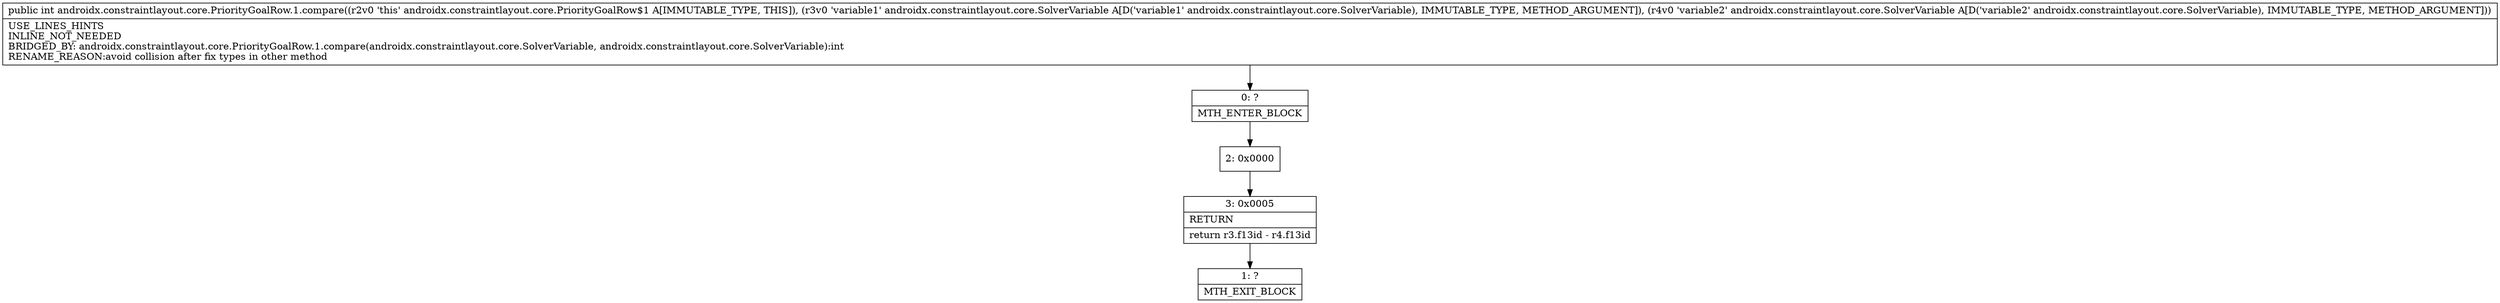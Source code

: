 digraph "CFG forandroidx.constraintlayout.core.PriorityGoalRow.1.compare(Landroidx\/constraintlayout\/core\/SolverVariable;Landroidx\/constraintlayout\/core\/SolverVariable;)I" {
Node_0 [shape=record,label="{0\:\ ?|MTH_ENTER_BLOCK\l}"];
Node_2 [shape=record,label="{2\:\ 0x0000}"];
Node_3 [shape=record,label="{3\:\ 0x0005|RETURN\l|return r3.f13id \- r4.f13id\l}"];
Node_1 [shape=record,label="{1\:\ ?|MTH_EXIT_BLOCK\l}"];
MethodNode[shape=record,label="{public int androidx.constraintlayout.core.PriorityGoalRow.1.compare((r2v0 'this' androidx.constraintlayout.core.PriorityGoalRow$1 A[IMMUTABLE_TYPE, THIS]), (r3v0 'variable1' androidx.constraintlayout.core.SolverVariable A[D('variable1' androidx.constraintlayout.core.SolverVariable), IMMUTABLE_TYPE, METHOD_ARGUMENT]), (r4v0 'variable2' androidx.constraintlayout.core.SolverVariable A[D('variable2' androidx.constraintlayout.core.SolverVariable), IMMUTABLE_TYPE, METHOD_ARGUMENT]))  | USE_LINES_HINTS\lINLINE_NOT_NEEDED\lBRIDGED_BY: androidx.constraintlayout.core.PriorityGoalRow.1.compare(androidx.constraintlayout.core.SolverVariable, androidx.constraintlayout.core.SolverVariable):int\lRENAME_REASON:avoid collision after fix types in other method\l}"];
MethodNode -> Node_0;Node_0 -> Node_2;
Node_2 -> Node_3;
Node_3 -> Node_1;
}

